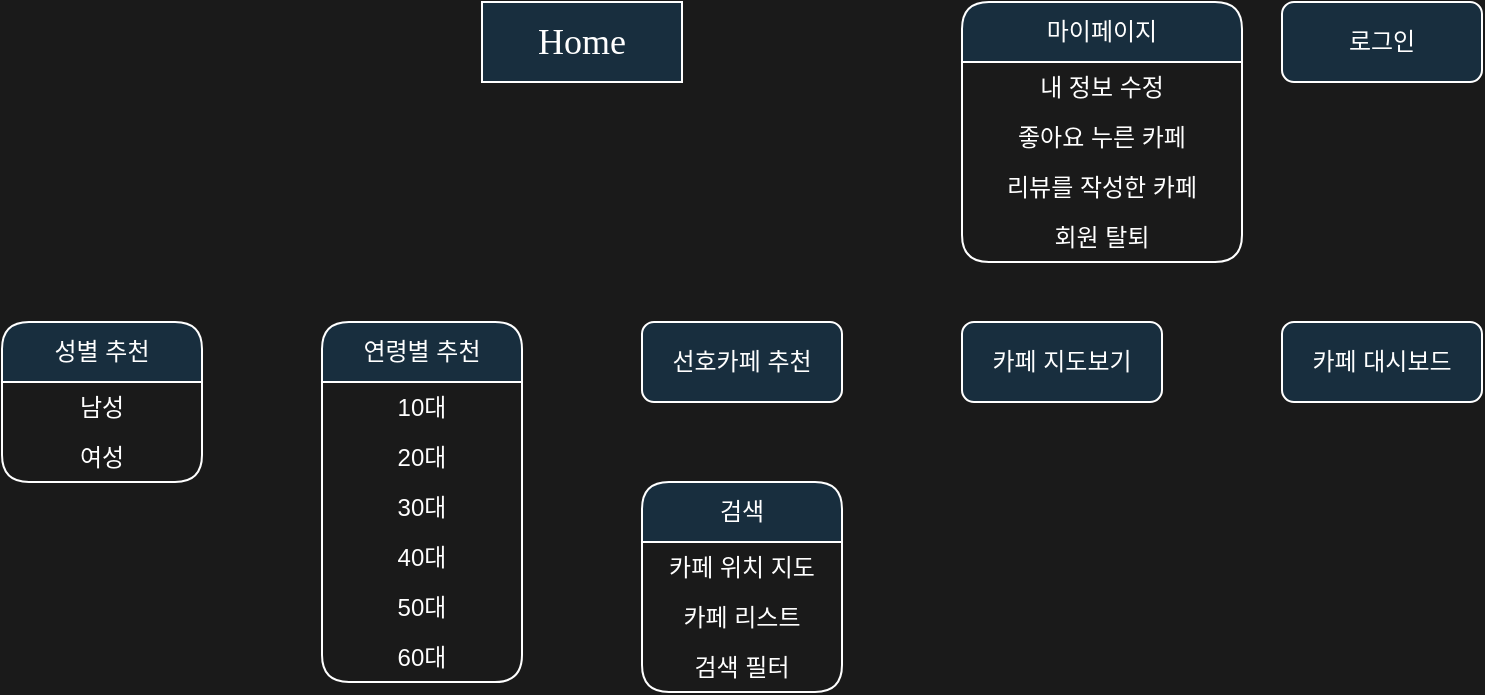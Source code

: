 <mxfile version="24.7.15">
  <diagram name="페이지-1" id="umrP7UsyKBid9Atf-r-a">
    <mxGraphModel dx="1434" dy="738" grid="0" gridSize="10" guides="1" tooltips="1" connect="1" arrows="1" fold="1" page="1" pageScale="1" pageWidth="827" pageHeight="1169" background="#1A1A1A" math="0" shadow="0">
      <root>
        <mxCell id="0" />
        <mxCell id="1" parent="0" />
        <mxCell id="bN6hdnhLZ-P5Ju3jySqW-1" value="&lt;font style=&quot;font-size: 18px;&quot; face=&quot;Verdana&quot;&gt;Home&lt;/font&gt;" style="rounded=0;whiteSpace=wrap;html=1;labelBackgroundColor=none;fillColor=#182E3E;strokeColor=#FFFFFF;fontColor=#FFFFFF;" vertex="1" parent="1">
          <mxGeometry x="280" y="40" width="100" height="40" as="geometry" />
        </mxCell>
        <mxCell id="bN6hdnhLZ-P5Ju3jySqW-5" value="선호카페 추천" style="rounded=1;whiteSpace=wrap;html=1;strokeColor=#FFFFFF;fontColor=#FFFFFF;fillColor=#182E3E;" vertex="1" parent="1">
          <mxGeometry x="360" y="200" width="100" height="40" as="geometry" />
        </mxCell>
        <mxCell id="bN6hdnhLZ-P5Ju3jySqW-6" value="카페 지도보기" style="rounded=1;whiteSpace=wrap;html=1;strokeColor=#FFFFFF;fontColor=#FFFFFF;fillColor=#182E3E;" vertex="1" parent="1">
          <mxGeometry x="520" y="200" width="100" height="40" as="geometry" />
        </mxCell>
        <mxCell id="bN6hdnhLZ-P5Ju3jySqW-7" value="카페 대시보드" style="rounded=1;whiteSpace=wrap;html=1;strokeColor=#FFFFFF;fontColor=#FFFFFF;fillColor=#182E3E;" vertex="1" parent="1">
          <mxGeometry x="680" y="200" width="100" height="40" as="geometry" />
        </mxCell>
        <mxCell id="bN6hdnhLZ-P5Ju3jySqW-9" value="마이페이지" style="swimlane;fontStyle=0;childLayout=stackLayout;horizontal=1;startSize=30;horizontalStack=0;resizeParent=1;resizeParentMax=0;resizeLast=0;collapsible=1;marginBottom=0;whiteSpace=wrap;html=1;strokeColor=#FFFFFF;fontColor=#FFFFFF;fillColor=#182E3E;rounded=1;" vertex="1" parent="1">
          <mxGeometry x="520" y="40" width="140" height="130" as="geometry" />
        </mxCell>
        <mxCell id="bN6hdnhLZ-P5Ju3jySqW-10" value="내 정보 수정" style="text;strokeColor=none;fillColor=none;align=center;verticalAlign=middle;spacingLeft=4;spacingRight=4;overflow=hidden;points=[[0,0.5],[1,0.5]];portConstraint=eastwest;rotatable=0;whiteSpace=wrap;html=1;fontColor=#FFFFFF;" vertex="1" parent="bN6hdnhLZ-P5Ju3jySqW-9">
          <mxGeometry y="30" width="140" height="25" as="geometry" />
        </mxCell>
        <mxCell id="bN6hdnhLZ-P5Ju3jySqW-11" value="좋아요 누른 카페" style="text;strokeColor=none;fillColor=none;align=center;verticalAlign=middle;spacingLeft=4;spacingRight=4;overflow=hidden;points=[[0,0.5],[1,0.5]];portConstraint=eastwest;rotatable=0;whiteSpace=wrap;html=1;fontColor=#FFFFFF;" vertex="1" parent="bN6hdnhLZ-P5Ju3jySqW-9">
          <mxGeometry y="55" width="140" height="25" as="geometry" />
        </mxCell>
        <mxCell id="bN6hdnhLZ-P5Ju3jySqW-12" value="리뷰를 작성한 카페" style="text;strokeColor=none;fillColor=none;align=center;verticalAlign=middle;spacingLeft=4;spacingRight=4;overflow=hidden;points=[[0,0.5],[1,0.5]];portConstraint=eastwest;rotatable=0;whiteSpace=wrap;html=1;fontColor=#FFFFFF;" vertex="1" parent="bN6hdnhLZ-P5Ju3jySqW-9">
          <mxGeometry y="80" width="140" height="25" as="geometry" />
        </mxCell>
        <mxCell id="bN6hdnhLZ-P5Ju3jySqW-13" value="회원 탈퇴" style="text;strokeColor=none;fillColor=none;align=center;verticalAlign=middle;spacingLeft=4;spacingRight=4;overflow=hidden;points=[[0,0.5],[1,0.5]];portConstraint=eastwest;rotatable=0;whiteSpace=wrap;html=1;fontColor=#FFFFFF;" vertex="1" parent="bN6hdnhLZ-P5Ju3jySqW-9">
          <mxGeometry y="105" width="140" height="25" as="geometry" />
        </mxCell>
        <mxCell id="bN6hdnhLZ-P5Ju3jySqW-14" value="로그인" style="rounded=1;whiteSpace=wrap;html=1;strokeColor=#FFFFFF;fontColor=#FFFFFF;fillColor=#182E3E;" vertex="1" parent="1">
          <mxGeometry x="680" y="40" width="100" height="40" as="geometry" />
        </mxCell>
        <mxCell id="bN6hdnhLZ-P5Ju3jySqW-16" value="성별 추천" style="swimlane;fontStyle=0;childLayout=stackLayout;horizontal=1;startSize=30;horizontalStack=0;resizeParent=1;resizeParentMax=0;resizeLast=0;collapsible=1;marginBottom=0;whiteSpace=wrap;html=1;strokeColor=#FFFFFF;fontColor=#FFFFFF;fillColor=#182E3E;rounded=1;align=center;" vertex="1" parent="1">
          <mxGeometry x="40" y="200" width="100" height="80" as="geometry" />
        </mxCell>
        <mxCell id="bN6hdnhLZ-P5Ju3jySqW-17" value="남성" style="text;strokeColor=none;fillColor=none;align=center;verticalAlign=middle;spacingLeft=4;spacingRight=4;overflow=hidden;points=[[0,0.5],[1,0.5]];portConstraint=eastwest;rotatable=0;whiteSpace=wrap;html=1;fontColor=#FFFFFF;" vertex="1" parent="bN6hdnhLZ-P5Ju3jySqW-16">
          <mxGeometry y="30" width="100" height="25" as="geometry" />
        </mxCell>
        <mxCell id="bN6hdnhLZ-P5Ju3jySqW-18" value="여성" style="text;strokeColor=none;fillColor=none;align=center;verticalAlign=middle;spacingLeft=4;spacingRight=4;overflow=hidden;points=[[0,0.5],[1,0.5]];portConstraint=eastwest;rotatable=0;whiteSpace=wrap;html=1;fontColor=#FFFFFF;" vertex="1" parent="bN6hdnhLZ-P5Ju3jySqW-16">
          <mxGeometry y="55" width="100" height="25" as="geometry" />
        </mxCell>
        <mxCell id="bN6hdnhLZ-P5Ju3jySqW-21" value="연령별 추천" style="swimlane;fontStyle=0;childLayout=stackLayout;horizontal=1;startSize=30;horizontalStack=0;resizeParent=1;resizeParentMax=0;resizeLast=0;collapsible=1;marginBottom=0;whiteSpace=wrap;html=1;strokeColor=#FFFFFF;fontColor=#FFFFFF;fillColor=#182E3E;rounded=1;align=center;" vertex="1" parent="1">
          <mxGeometry x="200" y="200" width="100" height="180" as="geometry" />
        </mxCell>
        <mxCell id="bN6hdnhLZ-P5Ju3jySqW-22" value="10대" style="text;strokeColor=none;fillColor=none;align=center;verticalAlign=middle;spacingLeft=4;spacingRight=4;overflow=hidden;points=[[0,0.5],[1,0.5]];portConstraint=eastwest;rotatable=0;whiteSpace=wrap;html=1;fontColor=#FFFFFF;" vertex="1" parent="bN6hdnhLZ-P5Ju3jySqW-21">
          <mxGeometry y="30" width="100" height="25" as="geometry" />
        </mxCell>
        <mxCell id="bN6hdnhLZ-P5Ju3jySqW-23" value="20대" style="text;strokeColor=none;fillColor=none;align=center;verticalAlign=middle;spacingLeft=4;spacingRight=4;overflow=hidden;points=[[0,0.5],[1,0.5]];portConstraint=eastwest;rotatable=0;whiteSpace=wrap;html=1;fontColor=#FFFFFF;" vertex="1" parent="bN6hdnhLZ-P5Ju3jySqW-21">
          <mxGeometry y="55" width="100" height="25" as="geometry" />
        </mxCell>
        <mxCell id="bN6hdnhLZ-P5Ju3jySqW-24" value="30대" style="text;strokeColor=none;fillColor=none;align=center;verticalAlign=middle;spacingLeft=4;spacingRight=4;overflow=hidden;points=[[0,0.5],[1,0.5]];portConstraint=eastwest;rotatable=0;whiteSpace=wrap;html=1;fontColor=#FFFFFF;" vertex="1" parent="bN6hdnhLZ-P5Ju3jySqW-21">
          <mxGeometry y="80" width="100" height="25" as="geometry" />
        </mxCell>
        <mxCell id="bN6hdnhLZ-P5Ju3jySqW-25" value="40대" style="text;strokeColor=none;fillColor=none;align=center;verticalAlign=middle;spacingLeft=4;spacingRight=4;overflow=hidden;points=[[0,0.5],[1,0.5]];portConstraint=eastwest;rotatable=0;whiteSpace=wrap;html=1;fontColor=#FFFFFF;" vertex="1" parent="bN6hdnhLZ-P5Ju3jySqW-21">
          <mxGeometry y="105" width="100" height="25" as="geometry" />
        </mxCell>
        <mxCell id="bN6hdnhLZ-P5Ju3jySqW-26" value="50대" style="text;strokeColor=none;fillColor=none;align=center;verticalAlign=middle;spacingLeft=4;spacingRight=4;overflow=hidden;points=[[0,0.5],[1,0.5]];portConstraint=eastwest;rotatable=0;whiteSpace=wrap;html=1;fontColor=#FFFFFF;" vertex="1" parent="bN6hdnhLZ-P5Ju3jySqW-21">
          <mxGeometry y="130" width="100" height="25" as="geometry" />
        </mxCell>
        <mxCell id="bN6hdnhLZ-P5Ju3jySqW-27" value="60대" style="text;strokeColor=none;fillColor=none;align=center;verticalAlign=middle;spacingLeft=4;spacingRight=4;overflow=hidden;points=[[0,0.5],[1,0.5]];portConstraint=eastwest;rotatable=0;whiteSpace=wrap;html=1;fontColor=#FFFFFF;" vertex="1" parent="bN6hdnhLZ-P5Ju3jySqW-21">
          <mxGeometry y="155" width="100" height="25" as="geometry" />
        </mxCell>
        <mxCell id="bN6hdnhLZ-P5Ju3jySqW-28" value="검색" style="swimlane;fontStyle=0;childLayout=stackLayout;horizontal=1;startSize=30;horizontalStack=0;resizeParent=1;resizeParentMax=0;resizeLast=0;collapsible=1;marginBottom=0;whiteSpace=wrap;html=1;strokeColor=#FFFFFF;fontColor=#FFFFFF;fillColor=#182E3E;rounded=1;align=center;" vertex="1" parent="1">
          <mxGeometry x="360" y="280" width="100" height="105" as="geometry" />
        </mxCell>
        <mxCell id="bN6hdnhLZ-P5Ju3jySqW-29" value="카페 위치 지도" style="text;strokeColor=none;fillColor=none;align=center;verticalAlign=middle;spacingLeft=4;spacingRight=4;overflow=hidden;points=[[0,0.5],[1,0.5]];portConstraint=eastwest;rotatable=0;whiteSpace=wrap;html=1;fontColor=#FFFFFF;" vertex="1" parent="bN6hdnhLZ-P5Ju3jySqW-28">
          <mxGeometry y="30" width="100" height="25" as="geometry" />
        </mxCell>
        <mxCell id="bN6hdnhLZ-P5Ju3jySqW-30" value="카페 리스트" style="text;strokeColor=none;fillColor=none;align=center;verticalAlign=middle;spacingLeft=4;spacingRight=4;overflow=hidden;points=[[0,0.5],[1,0.5]];portConstraint=eastwest;rotatable=0;whiteSpace=wrap;html=1;fontColor=#FFFFFF;" vertex="1" parent="bN6hdnhLZ-P5Ju3jySqW-28">
          <mxGeometry y="55" width="100" height="25" as="geometry" />
        </mxCell>
        <mxCell id="bN6hdnhLZ-P5Ju3jySqW-31" value="검색 필터" style="text;strokeColor=none;fillColor=none;align=center;verticalAlign=middle;spacingLeft=4;spacingRight=4;overflow=hidden;points=[[0,0.5],[1,0.5]];portConstraint=eastwest;rotatable=0;whiteSpace=wrap;html=1;fontColor=#FFFFFF;" vertex="1" parent="bN6hdnhLZ-P5Ju3jySqW-28">
          <mxGeometry y="80" width="100" height="25" as="geometry" />
        </mxCell>
      </root>
    </mxGraphModel>
  </diagram>
</mxfile>
